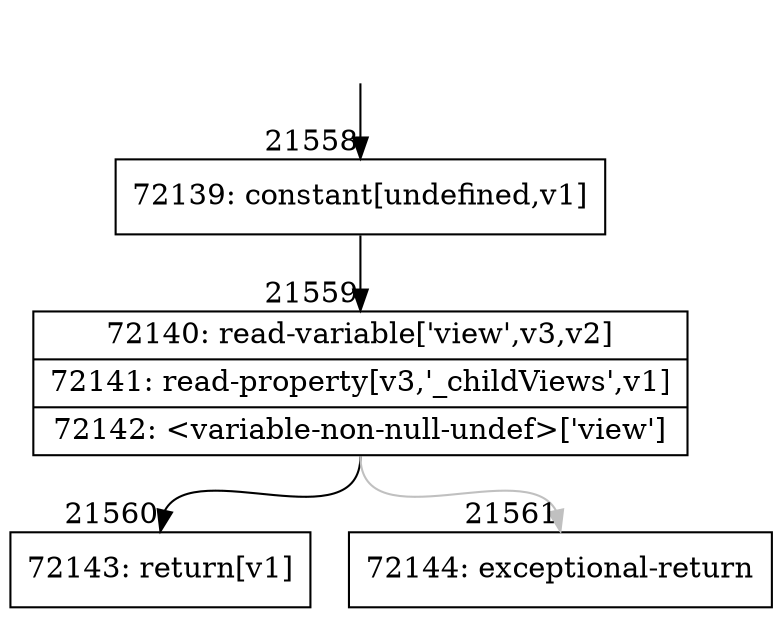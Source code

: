 digraph {
rankdir="TD"
BB_entry1882[shape=none,label=""];
BB_entry1882 -> BB21558 [tailport=s, headport=n, headlabel="    21558"]
BB21558 [shape=record label="{72139: constant[undefined,v1]}" ] 
BB21558 -> BB21559 [tailport=s, headport=n, headlabel="      21559"]
BB21559 [shape=record label="{72140: read-variable['view',v3,v2]|72141: read-property[v3,'_childViews',v1]|72142: \<variable-non-null-undef\>['view']}" ] 
BB21559 -> BB21560 [tailport=s, headport=n, headlabel="      21560"]
BB21559 -> BB21561 [tailport=s, headport=n, color=gray, headlabel="      21561"]
BB21560 [shape=record label="{72143: return[v1]}" ] 
BB21561 [shape=record label="{72144: exceptional-return}" ] 
//#$~ 40393
}
